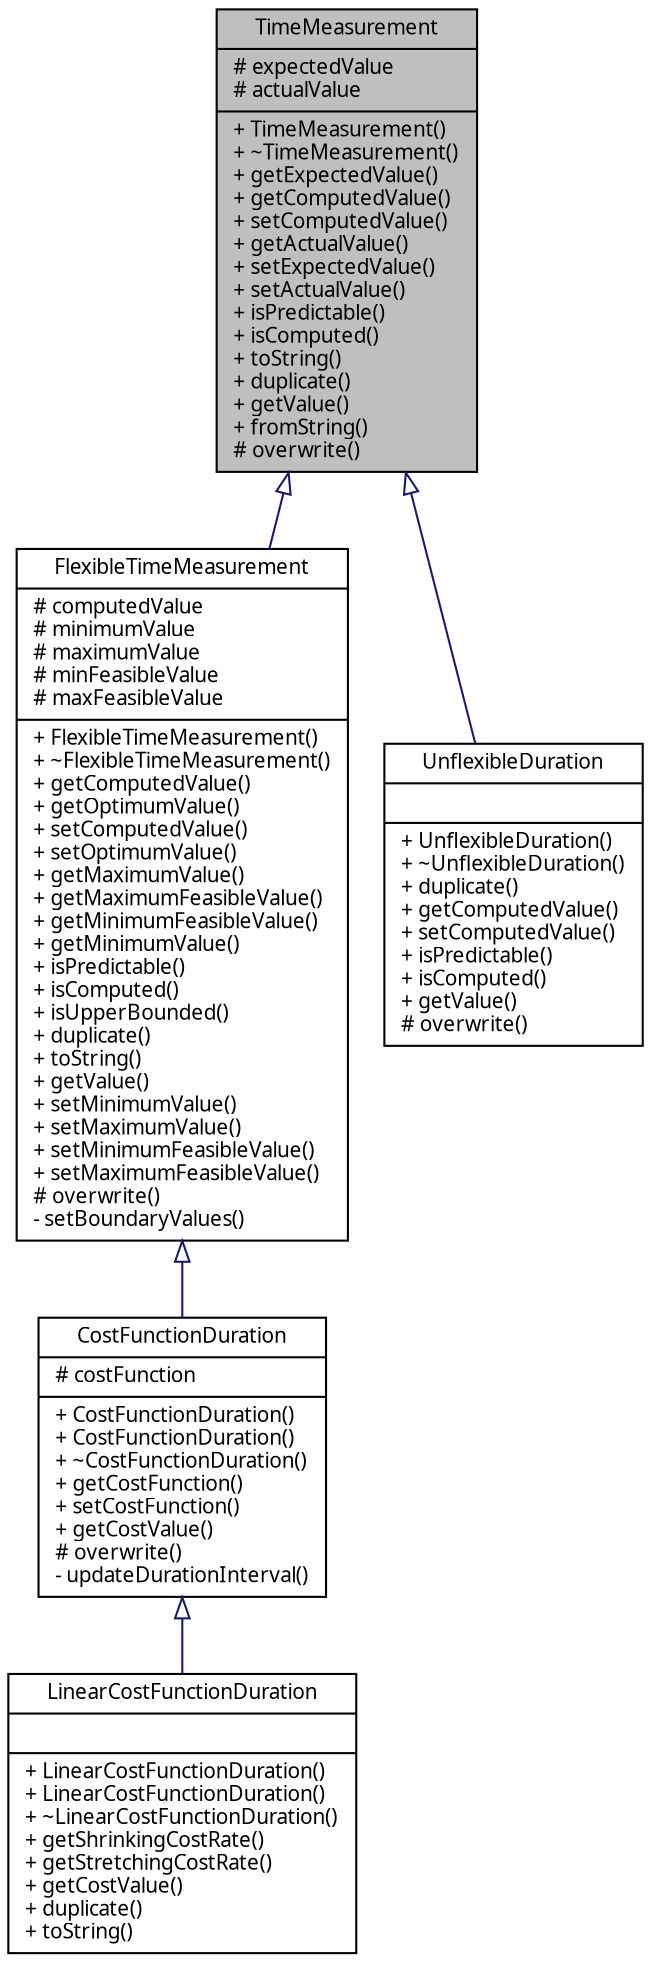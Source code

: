 digraph G
{
  edge [fontname="FreeSans.ttf",fontsize=10,labelfontname="FreeSans.ttf",labelfontsize=10];
  node [fontname="FreeSans.ttf",fontsize=10,shape=record];
  Node1 [label="{TimeMeasurement\n|# expectedValue\l# actualValue\l|+ TimeMeasurement()\l+ ~TimeMeasurement()\l+ getExpectedValue()\l+ getComputedValue()\l+ setComputedValue()\l+ getActualValue()\l+ setExpectedValue()\l+ setActualValue()\l+ isPredictable()\l+ isComputed()\l+ toString()\l+ duplicate()\l+ getValue()\l+ fromString()\l# overwrite()\l}",height=0.2,width=0.4,color="black", fillcolor="grey75", style="filled" fontcolor="black"];
  Node1 -> Node2 [dir=back,color="midnightblue",fontsize=10,style="solid",arrowtail="empty"];
  Node2 [label="{FlexibleTimeMeasurement\n|# computedValue\l# minimumValue\l# maximumValue\l# minFeasibleValue\l# maxFeasibleValue\l|+ FlexibleTimeMeasurement()\l+ ~FlexibleTimeMeasurement()\l+ getComputedValue()\l+ getOptimumValue()\l+ setComputedValue()\l+ setOptimumValue()\l+ getMaximumValue()\l+ getMaximumFeasibleValue()\l+ getMinimumFeasibleValue()\l+ getMinimumValue()\l+ isPredictable()\l+ isComputed()\l+ isUpperBounded()\l+ duplicate()\l+ toString()\l+ getValue()\l+ setMinimumValue()\l+ setMaximumValue()\l+ setMinimumFeasibleValue()\l+ setMaximumFeasibleValue()\l# overwrite()\l- setBoundaryValues()\l}",height=0.2,width=0.4,color="black", fillcolor="white", style="filled",URL="$classbr_1_1pucrio_1_1telemidia_1_1ginga_1_1ncl_1_1model_1_1time_1_1FlexibleTimeMeasurement.html"];
  Node2 -> Node3 [dir=back,color="midnightblue",fontsize=10,style="solid",arrowtail="empty"];
  Node3 [label="{CostFunctionDuration\n|# costFunction\l|+ CostFunctionDuration()\l+ CostFunctionDuration()\l+ ~CostFunctionDuration()\l+ getCostFunction()\l+ setCostFunction()\l+ getCostValue()\l# overwrite()\l- updateDurationInterval()\l}",height=0.2,width=0.4,color="black", fillcolor="white", style="filled",URL="$classbr_1_1pucrio_1_1telemidia_1_1ginga_1_1ncl_1_1model_1_1time_1_1CostFunctionDuration.html"];
  Node3 -> Node4 [dir=back,color="midnightblue",fontsize=10,style="solid",arrowtail="empty"];
  Node4 [label="{LinearCostFunctionDuration\n||+ LinearCostFunctionDuration()\l+ LinearCostFunctionDuration()\l+ ~LinearCostFunctionDuration()\l+ getShrinkingCostRate()\l+ getStretchingCostRate()\l+ getCostValue()\l+ duplicate()\l+ toString()\l}",height=0.2,width=0.4,color="black", fillcolor="white", style="filled",URL="$classbr_1_1pucrio_1_1telemidia_1_1ginga_1_1ncl_1_1model_1_1time_1_1LinearCostFunctionDuration.html"];
  Node1 -> Node5 [dir=back,color="midnightblue",fontsize=10,style="solid",arrowtail="empty"];
  Node5 [label="{UnflexibleDuration\n||+ UnflexibleDuration()\l+ ~UnflexibleDuration()\l+ duplicate()\l+ getComputedValue()\l+ setComputedValue()\l+ isPredictable()\l+ isComputed()\l+ getValue()\l# overwrite()\l}",height=0.2,width=0.4,color="black", fillcolor="white", style="filled",URL="$classbr_1_1pucrio_1_1telemidia_1_1ginga_1_1ncl_1_1model_1_1time_1_1UnflexibleDuration.html"];
}

